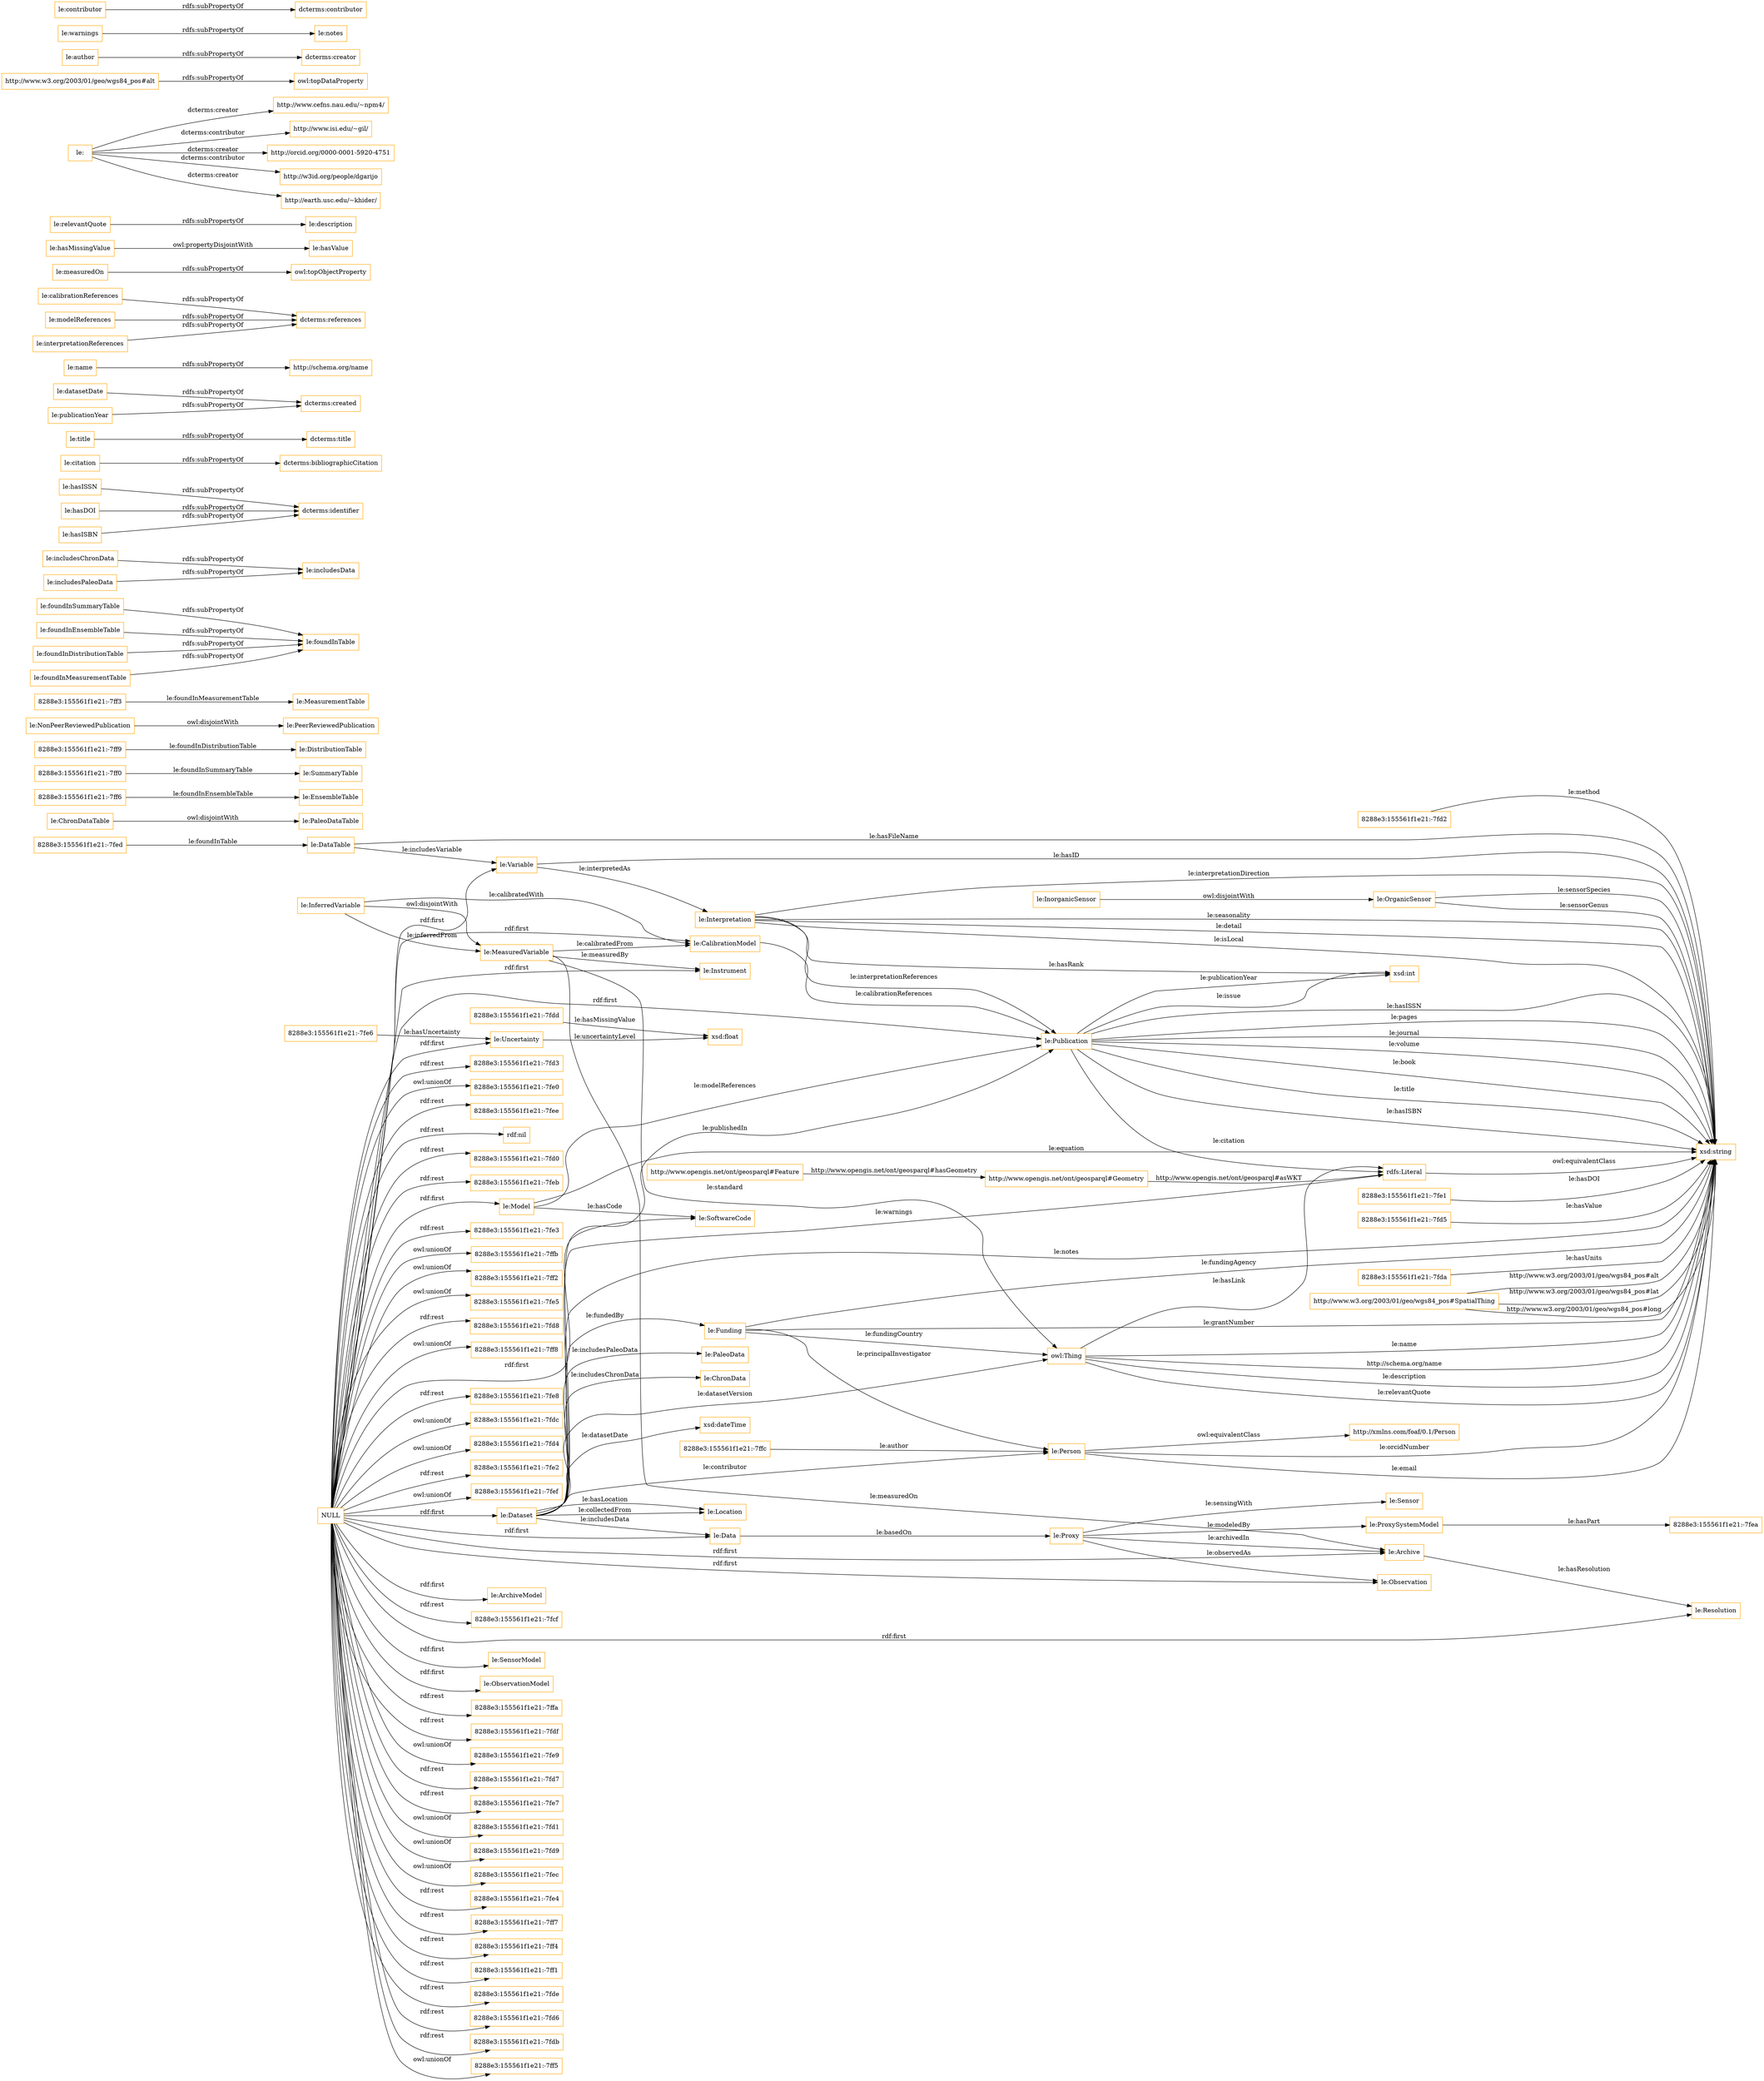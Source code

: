 digraph ar2dtool_diagram { 
rankdir=LR;
size="1501"
node [shape = rectangle, color="orange"]; "le:OrganicSensor" "le:Publication" "le:PaleoDataTable" "8288e3:155561f1e21:-7fed" "le:Instrument" "le:EnsembleTable" "8288e3:155561f1e21:-7ff0" "le:Location" "8288e3:155561f1e21:-7fe1" "le:ProxySystemModel" "8288e3:155561f1e21:-7fd5" "le:InorganicSensor" "le:PaleoData" "le:DataTable" "le:Funding" "le:Resolution" "8288e3:155561f1e21:-7ff9" "le:ChronDataTable" "http://xmlns.com/foaf/0.1/Person" "8288e3:155561f1e21:-7fea" "8288e3:155561f1e21:-7fda" "le:PeerReviewedPublication" "le:ChronData" "le:MeasuredVariable" "http://www.opengis.net/ont/geosparql#Geometry" "8288e3:155561f1e21:-7fdd" "le:ArchiveModel" "8288e3:155561f1e21:-7ffc" "le:Uncertainty" "le:SoftwareCode" "http://www.w3.org/2003/01/geo/wgs84_pos#SpatialThing" "le:Interpretation" "le:SensorModel" "le:MeasurementTable" "8288e3:155561f1e21:-7fe6" "le:SummaryTable" "le:Data" "le:Proxy" "le:DistributionTable" "le:Variable" "8288e3:155561f1e21:-7ff3" "le:Model" "le:ObservationModel" "le:CalibrationModel" "8288e3:155561f1e21:-7fd2" "http://www.opengis.net/ont/geosparql#Feature" "le:Dataset" "le:Archive" "8288e3:155561f1e21:-7ff6" "le:Sensor" "le:Person" "le:InferredVariable" "le:NonPeerReviewedPublication" "le:Observation" ; /*classes style*/
	"le:foundInSummaryTable" -> "le:foundInTable" [ label = "rdfs:subPropertyOf" ];
	"le:includesChronData" -> "le:includesData" [ label = "rdfs:subPropertyOf" ];
	"le:foundInEnsembleTable" -> "le:foundInTable" [ label = "rdfs:subPropertyOf" ];
	"le:hasISSN" -> "dcterms:identifier" [ label = "rdfs:subPropertyOf" ];
	"le:InorganicSensor" -> "le:OrganicSensor" [ label = "owl:disjointWith" ];
	"le:foundInDistributionTable" -> "le:foundInTable" [ label = "rdfs:subPropertyOf" ];
	"le:foundInMeasurementTable" -> "le:foundInTable" [ label = "rdfs:subPropertyOf" ];
	"le:citation" -> "dcterms:bibliographicCitation" [ label = "rdfs:subPropertyOf" ];
	"le:title" -> "dcterms:title" [ label = "rdfs:subPropertyOf" ];
	"le:datasetDate" -> "dcterms:created" [ label = "rdfs:subPropertyOf" ];
	"le:name" -> "http://schema.org/name" [ label = "rdfs:subPropertyOf" ];
	"le:calibrationReferences" -> "dcterms:references" [ label = "rdfs:subPropertyOf" ];
	"le:hasDOI" -> "dcterms:identifier" [ label = "rdfs:subPropertyOf" ];
	"le:ChronDataTable" -> "le:PaleoDataTable" [ label = "owl:disjointWith" ];
	"NULL" -> "8288e3:155561f1e21:-7ffa" [ label = "rdf:rest" ];
	"NULL" -> "8288e3:155561f1e21:-7fdf" [ label = "rdf:rest" ];
	"NULL" -> "8288e3:155561f1e21:-7fe9" [ label = "owl:unionOf" ];
	"NULL" -> "8288e3:155561f1e21:-7fd7" [ label = "rdf:rest" ];
	"NULL" -> "le:Model" [ label = "rdf:first" ];
	"NULL" -> "8288e3:155561f1e21:-7fe7" [ label = "rdf:rest" ];
	"NULL" -> "8288e3:155561f1e21:-7fd1" [ label = "owl:unionOf" ];
	"NULL" -> "8288e3:155561f1e21:-7fd9" [ label = "owl:unionOf" ];
	"NULL" -> "8288e3:155561f1e21:-7fec" [ label = "owl:unionOf" ];
	"NULL" -> "le:Data" [ label = "rdf:first" ];
	"NULL" -> "8288e3:155561f1e21:-7fe4" [ label = "rdf:rest" ];
	"NULL" -> "8288e3:155561f1e21:-7ff7" [ label = "rdf:rest" ];
	"NULL" -> "le:SoftwareCode" [ label = "rdf:first" ];
	"NULL" -> "8288e3:155561f1e21:-7ff4" [ label = "rdf:rest" ];
	"NULL" -> "le:CalibrationModel" [ label = "rdf:first" ];
	"NULL" -> "le:Uncertainty" [ label = "rdf:first" ];
	"NULL" -> "8288e3:155561f1e21:-7ff1" [ label = "rdf:rest" ];
	"NULL" -> "8288e3:155561f1e21:-7fde" [ label = "rdf:rest" ];
	"NULL" -> "8288e3:155561f1e21:-7fd6" [ label = "rdf:rest" ];
	"NULL" -> "le:Archive" [ label = "rdf:first" ];
	"NULL" -> "8288e3:155561f1e21:-7fdb" [ label = "rdf:rest" ];
	"NULL" -> "8288e3:155561f1e21:-7ff5" [ label = "owl:unionOf" ];
	"NULL" -> "8288e3:155561f1e21:-7fd3" [ label = "rdf:rest" ];
	"NULL" -> "8288e3:155561f1e21:-7fe0" [ label = "owl:unionOf" ];
	"NULL" -> "8288e3:155561f1e21:-7fee" [ label = "rdf:rest" ];
	"NULL" -> "rdf:nil" [ label = "rdf:rest" ];
	"NULL" -> "8288e3:155561f1e21:-7fd0" [ label = "rdf:rest" ];
	"NULL" -> "8288e3:155561f1e21:-7feb" [ label = "rdf:rest" ];
	"NULL" -> "le:Instrument" [ label = "rdf:first" ];
	"NULL" -> "8288e3:155561f1e21:-7fe3" [ label = "rdf:rest" ];
	"NULL" -> "le:ArchiveModel" [ label = "rdf:first" ];
	"NULL" -> "le:Resolution" [ label = "rdf:first" ];
	"NULL" -> "8288e3:155561f1e21:-7ffb" [ label = "owl:unionOf" ];
	"NULL" -> "8288e3:155561f1e21:-7ff2" [ label = "owl:unionOf" ];
	"NULL" -> "8288e3:155561f1e21:-7fe5" [ label = "owl:unionOf" ];
	"NULL" -> "le:ObservationModel" [ label = "rdf:first" ];
	"NULL" -> "8288e3:155561f1e21:-7fd8" [ label = "rdf:rest" ];
	"NULL" -> "8288e3:155561f1e21:-7ff8" [ label = "owl:unionOf" ];
	"NULL" -> "le:Variable" [ label = "rdf:first" ];
	"NULL" -> "le:Dataset" [ label = "rdf:first" ];
	"NULL" -> "8288e3:155561f1e21:-7fe8" [ label = "rdf:rest" ];
	"NULL" -> "8288e3:155561f1e21:-7fdc" [ label = "owl:unionOf" ];
	"NULL" -> "le:Observation" [ label = "rdf:first" ];
	"NULL" -> "8288e3:155561f1e21:-7fd4" [ label = "owl:unionOf" ];
	"NULL" -> "le:SensorModel" [ label = "rdf:first" ];
	"NULL" -> "8288e3:155561f1e21:-7fe2" [ label = "rdf:rest" ];
	"NULL" -> "8288e3:155561f1e21:-7fef" [ label = "owl:unionOf" ];
	"NULL" -> "le:Publication" [ label = "rdf:first" ];
	"NULL" -> "8288e3:155561f1e21:-7fcf" [ label = "rdf:rest" ];
	"le:measuredOn" -> "owl:topObjectProperty" [ label = "rdfs:subPropertyOf" ];
	"le:hasMissingValue" -> "le:hasValue" [ label = "owl:propertyDisjointWith" ];
	"le:relevantQuote" -> "le:description" [ label = "rdfs:subPropertyOf" ];
	"le:" -> "http://www.cefns.nau.edu/~npm4/" [ label = "dcterms:creator" ];
	"le:" -> "http://www.isi.edu/~gil/" [ label = "dcterms:contributor" ];
	"le:" -> "http://orcid.org/0000-0001-5920-4751" [ label = "dcterms:creator" ];
	"le:" -> "http://w3id.org/people/dgarijo" [ label = "dcterms:contributor" ];
	"le:" -> "http://earth.usc.edu/~khider/" [ label = "dcterms:creator" ];
	"http://www.w3.org/2003/01/geo/wgs84_pos#alt" -> "owl:topDataProperty" [ label = "rdfs:subPropertyOf" ];
	"le:author" -> "dcterms:creator" [ label = "rdfs:subPropertyOf" ];
	"le:warnings" -> "le:notes" [ label = "rdfs:subPropertyOf" ];
	"le:modelReferences" -> "dcterms:references" [ label = "rdfs:subPropertyOf" ];
	"le:includesPaleoData" -> "le:includesData" [ label = "rdfs:subPropertyOf" ];
	"le:hasISBN" -> "dcterms:identifier" [ label = "rdfs:subPropertyOf" ];
	"le:NonPeerReviewedPublication" -> "le:PeerReviewedPublication" [ label = "owl:disjointWith" ];
	"rdfs:Literal" -> "xsd:string" [ label = "owl:equivalentClass" ];
	"le:publicationYear" -> "dcterms:created" [ label = "rdfs:subPropertyOf" ];
	"le:contributor" -> "dcterms:contributor" [ label = "rdfs:subPropertyOf" ];
	"le:InferredVariable" -> "le:MeasuredVariable" [ label = "owl:disjointWith" ];
	"le:interpretationReferences" -> "dcterms:references" [ label = "rdfs:subPropertyOf" ];
	"le:Person" -> "http://xmlns.com/foaf/0.1/Person" [ label = "owl:equivalentClass" ];
	"le:Interpretation" -> "xsd:string" [ label = "le:interpretationDirection" ];
	"8288e3:155561f1e21:-7fdd" -> "xsd:float" [ label = "le:hasMissingValue" ];
	"le:Funding" -> "owl:Thing" [ label = "le:fundingCountry" ];
	"8288e3:155561f1e21:-7fd5" -> "xsd:string" [ label = "le:hasValue" ];
	"8288e3:155561f1e21:-7fd2" -> "xsd:string" [ label = "le:method" ];
	"http://www.opengis.net/ont/geosparql#Geometry" -> "rdfs:Literal" [ label = "http://www.opengis.net/ont/geosparql#asWKT" ];
	"le:OrganicSensor" -> "xsd:string" [ label = "le:sensorGenus" ];
	"le:Interpretation" -> "xsd:string" [ label = "le:seasonality" ];
	"le:MeasuredVariable" -> "owl:Thing" [ label = "le:standard" ];
	"le:Dataset" -> "xsd:string" [ label = "le:notes" ];
	"le:Interpretation" -> "le:Publication" [ label = "le:interpretationReferences" ];
	"le:Publication" -> "xsd:string" [ label = "le:hasISSN" ];
	"le:Publication" -> "xsd:int" [ label = "le:publicationYear" ];
	"le:OrganicSensor" -> "xsd:string" [ label = "le:sensorSpecies" ];
	"le:Funding" -> "le:Person" [ label = "le:principalInvestigator" ];
	"le:MeasuredVariable" -> "le:Archive" [ label = "le:measuredOn" ];
	"le:Publication" -> "xsd:string" [ label = "le:pages" ];
	"le:Proxy" -> "le:Observation" [ label = "le:observedAs" ];
	"le:InferredVariable" -> "le:MeasuredVariable" [ label = "le:inferredFrom" ];
	"owl:Thing" -> "xsd:string" [ label = "le:name" ];
	"le:CalibrationModel" -> "le:Publication" [ label = "le:calibrationReferences" ];
	"le:DataTable" -> "le:Variable" [ label = "le:includesVariable" ];
	"le:Publication" -> "rdfs:Literal" [ label = "le:citation" ];
	"le:Dataset" -> "rdfs:Literal" [ label = "le:warnings" ];
	"le:Person" -> "xsd:string" [ label = "le:email" ];
	"le:Funding" -> "xsd:string" [ label = "le:fundingAgency" ];
	"le:Model" -> "le:Publication" [ label = "le:modelReferences" ];
	"owl:Thing" -> "rdfs:Literal" [ label = "le:hasLink" ];
	"le:Proxy" -> "le:Archive" [ label = "le:archivedIn" ];
	"le:Dataset" -> "le:Data" [ label = "le:includesData" ];
	"http://www.w3.org/2003/01/geo/wgs84_pos#SpatialThing" -> "xsd:string" [ label = "http://www.w3.org/2003/01/geo/wgs84_pos#lat" ];
	"8288e3:155561f1e21:-7ff3" -> "le:MeasurementTable" [ label = "le:foundInMeasurementTable" ];
	"le:Publication" -> "xsd:int" [ label = "le:issue" ];
	"le:InferredVariable" -> "le:CalibrationModel" [ label = "le:calibratedWith" ];
	"le:Publication" -> "xsd:string" [ label = "le:journal" ];
	"le:DataTable" -> "xsd:string" [ label = "le:hasFileName" ];
	"8288e3:155561f1e21:-7fe1" -> "xsd:string" [ label = "le:hasDOI" ];
	"le:Publication" -> "xsd:string" [ label = "le:volume" ];
	"le:Dataset" -> "le:Funding" [ label = "le:fundedBy" ];
	"le:Variable" -> "xsd:string" [ label = "le:hasID" ];
	"le:Publication" -> "xsd:string" [ label = "le:book" ];
	"owl:Thing" -> "xsd:string" [ label = "http://schema.org/name" ];
	"le:Dataset" -> "le:ChronData" [ label = "le:includesChronData" ];
	"http://www.opengis.net/ont/geosparql#Feature" -> "http://www.opengis.net/ont/geosparql#Geometry" [ label = "http://www.opengis.net/ont/geosparql#hasGeometry" ];
	"8288e3:155561f1e21:-7fe6" -> "le:Uncertainty" [ label = "le:hasUncertainty" ];
	"le:Proxy" -> "le:ProxySystemModel" [ label = "le:modeledBy" ];
	"le:Publication" -> "xsd:string" [ label = "le:title" ];
	"owl:Thing" -> "xsd:string" [ label = "le:description" ];
	"8288e3:155561f1e21:-7fda" -> "xsd:string" [ label = "le:hasUnits" ];
	"http://www.w3.org/2003/01/geo/wgs84_pos#SpatialThing" -> "xsd:string" [ label = "http://www.w3.org/2003/01/geo/wgs84_pos#long" ];
	"http://www.w3.org/2003/01/geo/wgs84_pos#SpatialThing" -> "xsd:string" [ label = "http://www.w3.org/2003/01/geo/wgs84_pos#alt" ];
	"le:Variable" -> "le:Interpretation" [ label = "le:interpretedAs" ];
	"le:Dataset" -> "le:Publication" [ label = "le:publishedIn" ];
	"le:Person" -> "xsd:string" [ label = "le:orcidNumber" ];
	"8288e3:155561f1e21:-7fed" -> "le:DataTable" [ label = "le:foundInTable" ];
	"le:MeasuredVariable" -> "le:Instrument" [ label = "le:measuredBy" ];
	"le:Dataset" -> "le:Location" [ label = "le:collectedFrom" ];
	"owl:Thing" -> "xsd:string" [ label = "le:relevantQuote" ];
	"8288e3:155561f1e21:-7ff0" -> "le:SummaryTable" [ label = "le:foundInSummaryTable" ];
	"le:Interpretation" -> "xsd:string" [ label = "le:detail" ];
	"le:Dataset" -> "le:Person" [ label = "le:contributor" ];
	"le:Interpretation" -> "xsd:int" [ label = "le:hasRank" ];
	"le:Dataset" -> "le:Location" [ label = "le:hasLocation" ];
	"le:Proxy" -> "le:Sensor" [ label = "le:sensingWith" ];
	"le:Dataset" -> "owl:Thing" [ label = "le:datasetVersion" ];
	"le:Data" -> "le:Proxy" [ label = "le:basedOn" ];
	"le:Publication" -> "xsd:string" [ label = "le:hasISBN" ];
	"8288e3:155561f1e21:-7ff9" -> "le:DistributionTable" [ label = "le:foundInDistributionTable" ];
	"le:ProxySystemModel" -> "8288e3:155561f1e21:-7fea" [ label = "le:hasPart" ];
	"le:Interpretation" -> "xsd:string" [ label = "le:isLocal" ];
	"le:Archive" -> "le:Resolution" [ label = "le:hasResolution" ];
	"le:Funding" -> "xsd:string" [ label = "le:grantNumber" ];
	"le:Uncertainty" -> "xsd:float" [ label = "le:uncertaintyLevel" ];
	"8288e3:155561f1e21:-7ffc" -> "le:Person" [ label = "le:author" ];
	"8288e3:155561f1e21:-7ff6" -> "le:EnsembleTable" [ label = "le:foundInEnsembleTable" ];
	"le:Model" -> "xsd:string" [ label = "le:equation" ];
	"le:MeasuredVariable" -> "le:CalibrationModel" [ label = "le:calibratedFrom" ];
	"le:Dataset" -> "le:PaleoData" [ label = "le:includesPaleoData" ];
	"le:Model" -> "le:SoftwareCode" [ label = "le:hasCode" ];
	"le:Dataset" -> "xsd:dateTime" [ label = "le:datasetDate" ];

}
